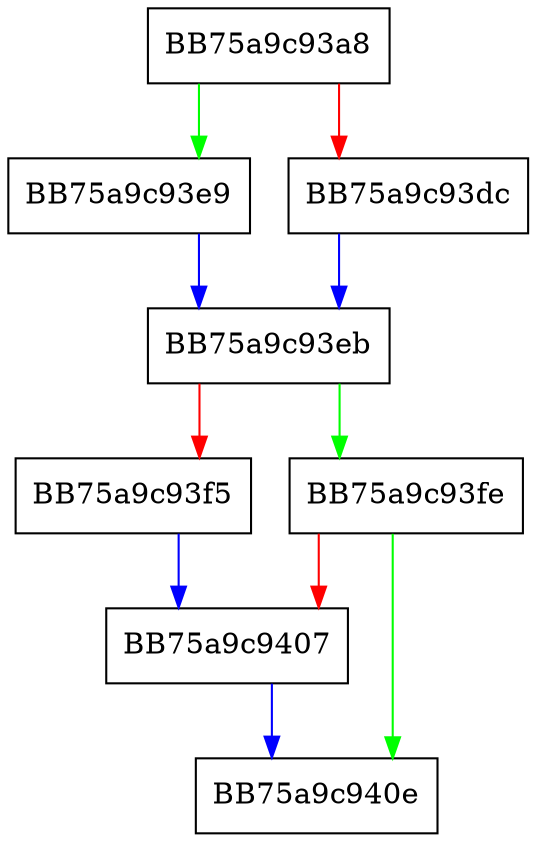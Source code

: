 digraph add_to_temp_cfi {
  node [shape="box"];
  graph [splines=ortho];
  BB75a9c93a8 -> BB75a9c93e9 [color="green"];
  BB75a9c93a8 -> BB75a9c93dc [color="red"];
  BB75a9c93dc -> BB75a9c93eb [color="blue"];
  BB75a9c93e9 -> BB75a9c93eb [color="blue"];
  BB75a9c93eb -> BB75a9c93fe [color="green"];
  BB75a9c93eb -> BB75a9c93f5 [color="red"];
  BB75a9c93f5 -> BB75a9c9407 [color="blue"];
  BB75a9c93fe -> BB75a9c940e [color="green"];
  BB75a9c93fe -> BB75a9c9407 [color="red"];
  BB75a9c9407 -> BB75a9c940e [color="blue"];
}